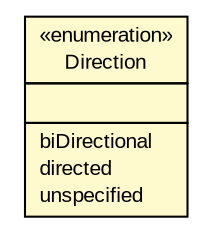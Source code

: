 #!/usr/local/bin/dot
#
# Class diagram 
# Generated by UMLGraph version R5_6_6-6-g3bdff0 (http://www.umlgraph.org/)
#

digraph G {
	edge [fontname="arial",fontsize=10,labelfontname="arial",labelfontsize=10];
	node [fontname="arial",fontsize=10,shape=plaintext];
	nodesep=0.25;
	ranksep=0.5;
	// org.tanjakostic.jcleancim.model.UmlAssociation.Direction
	c180836 [label=<<table title="org.tanjakostic.jcleancim.model.UmlAssociation.Direction" border="0" cellborder="1" cellspacing="0" cellpadding="2" port="p" bgcolor="lemonChiffon" href="./UmlAssociation.Direction.html">
		<tr><td><table border="0" cellspacing="0" cellpadding="1">
<tr><td align="center" balign="center"> &#171;enumeration&#187; </td></tr>
<tr><td align="center" balign="center"> Direction </td></tr>
		</table></td></tr>
		<tr><td><table border="0" cellspacing="0" cellpadding="1">
<tr><td align="left" balign="left">  </td></tr>
		</table></td></tr>
		<tr><td><table border="0" cellspacing="0" cellpadding="1">
<tr><td align="left" balign="left"> biDirectional </td></tr>
<tr><td align="left" balign="left"> directed </td></tr>
<tr><td align="left" balign="left"> unspecified </td></tr>
		</table></td></tr>
		</table>>, URL="./UmlAssociation.Direction.html", fontname="arial", fontcolor="black", fontsize=10.0];
}

